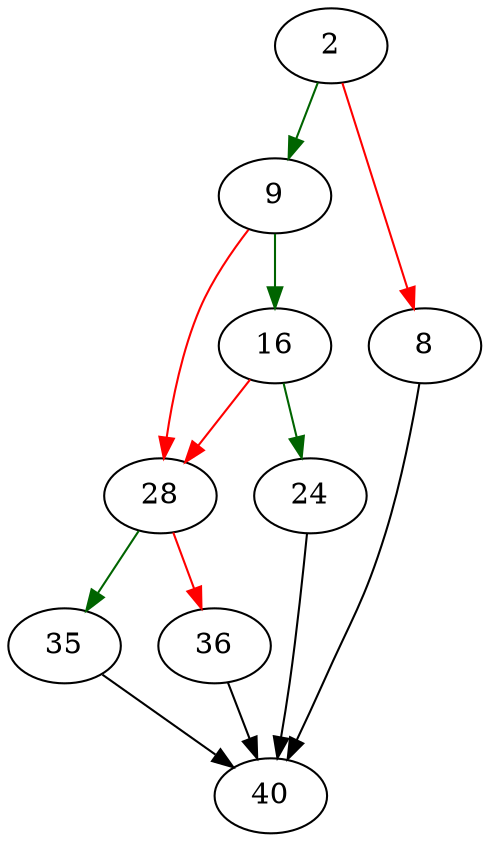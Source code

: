 strict digraph "sqlite3ValueText" {
	// Node definitions.
	2 [entry=true];
	9;
	8;
	40;
	16;
	28;
	24;
	35;
	36;

	// Edge definitions.
	2 -> 9 [
		color=darkgreen
		cond=true
	];
	2 -> 8 [
		color=red
		cond=false
	];
	9 -> 16 [
		color=darkgreen
		cond=true
	];
	9 -> 28 [
		color=red
		cond=false
	];
	8 -> 40;
	16 -> 28 [
		color=red
		cond=false
	];
	16 -> 24 [
		color=darkgreen
		cond=true
	];
	28 -> 35 [
		color=darkgreen
		cond=true
	];
	28 -> 36 [
		color=red
		cond=false
	];
	24 -> 40;
	35 -> 40;
	36 -> 40;
}